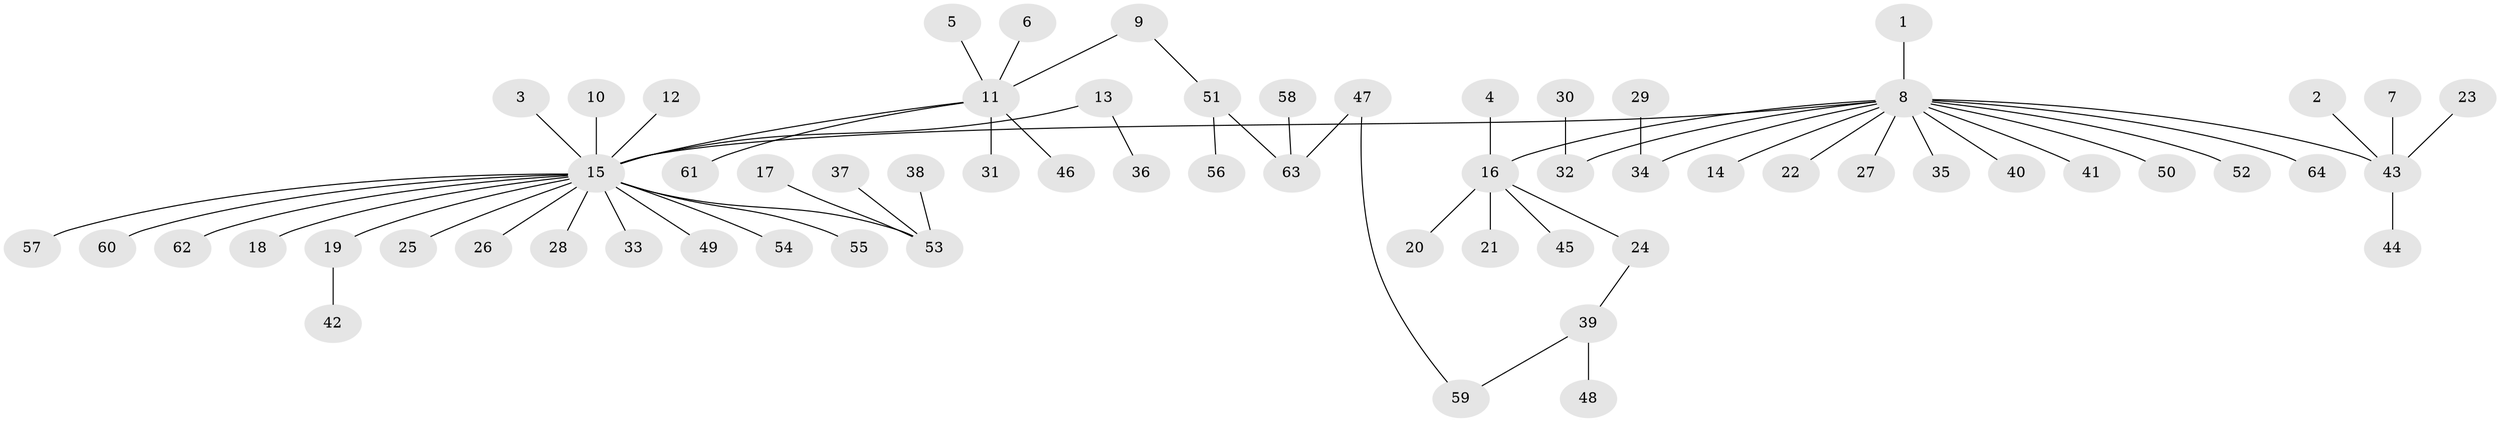 // original degree distribution, {21: 0.008064516129032258, 17: 0.008064516129032258, 3: 0.07258064516129033, 9: 0.008064516129032258, 8: 0.008064516129032258, 6: 0.016129032258064516, 1: 0.6451612903225806, 4: 0.04032258064516129, 2: 0.1774193548387097, 5: 0.016129032258064516}
// Generated by graph-tools (version 1.1) at 2025/01/03/09/25 03:01:56]
// undirected, 64 vertices, 64 edges
graph export_dot {
graph [start="1"]
  node [color=gray90,style=filled];
  1;
  2;
  3;
  4;
  5;
  6;
  7;
  8;
  9;
  10;
  11;
  12;
  13;
  14;
  15;
  16;
  17;
  18;
  19;
  20;
  21;
  22;
  23;
  24;
  25;
  26;
  27;
  28;
  29;
  30;
  31;
  32;
  33;
  34;
  35;
  36;
  37;
  38;
  39;
  40;
  41;
  42;
  43;
  44;
  45;
  46;
  47;
  48;
  49;
  50;
  51;
  52;
  53;
  54;
  55;
  56;
  57;
  58;
  59;
  60;
  61;
  62;
  63;
  64;
  1 -- 8 [weight=1.0];
  2 -- 43 [weight=1.0];
  3 -- 15 [weight=1.0];
  4 -- 16 [weight=1.0];
  5 -- 11 [weight=1.0];
  6 -- 11 [weight=1.0];
  7 -- 43 [weight=1.0];
  8 -- 14 [weight=1.0];
  8 -- 15 [weight=1.0];
  8 -- 16 [weight=1.0];
  8 -- 22 [weight=1.0];
  8 -- 27 [weight=1.0];
  8 -- 32 [weight=1.0];
  8 -- 34 [weight=1.0];
  8 -- 35 [weight=1.0];
  8 -- 40 [weight=1.0];
  8 -- 41 [weight=1.0];
  8 -- 43 [weight=1.0];
  8 -- 50 [weight=1.0];
  8 -- 52 [weight=1.0];
  8 -- 64 [weight=1.0];
  9 -- 11 [weight=1.0];
  9 -- 51 [weight=1.0];
  10 -- 15 [weight=1.0];
  11 -- 15 [weight=1.0];
  11 -- 31 [weight=1.0];
  11 -- 46 [weight=1.0];
  11 -- 61 [weight=1.0];
  12 -- 15 [weight=1.0];
  13 -- 15 [weight=1.0];
  13 -- 36 [weight=1.0];
  15 -- 18 [weight=1.0];
  15 -- 19 [weight=1.0];
  15 -- 25 [weight=1.0];
  15 -- 26 [weight=1.0];
  15 -- 28 [weight=1.0];
  15 -- 33 [weight=1.0];
  15 -- 49 [weight=1.0];
  15 -- 53 [weight=1.0];
  15 -- 54 [weight=1.0];
  15 -- 55 [weight=1.0];
  15 -- 57 [weight=1.0];
  15 -- 60 [weight=1.0];
  15 -- 62 [weight=1.0];
  16 -- 20 [weight=1.0];
  16 -- 21 [weight=1.0];
  16 -- 24 [weight=1.0];
  16 -- 45 [weight=1.0];
  17 -- 53 [weight=1.0];
  19 -- 42 [weight=1.0];
  23 -- 43 [weight=1.0];
  24 -- 39 [weight=1.0];
  29 -- 34 [weight=1.0];
  30 -- 32 [weight=1.0];
  37 -- 53 [weight=1.0];
  38 -- 53 [weight=1.0];
  39 -- 48 [weight=1.0];
  39 -- 59 [weight=1.0];
  43 -- 44 [weight=1.0];
  47 -- 59 [weight=1.0];
  47 -- 63 [weight=1.0];
  51 -- 56 [weight=1.0];
  51 -- 63 [weight=1.0];
  58 -- 63 [weight=1.0];
}
